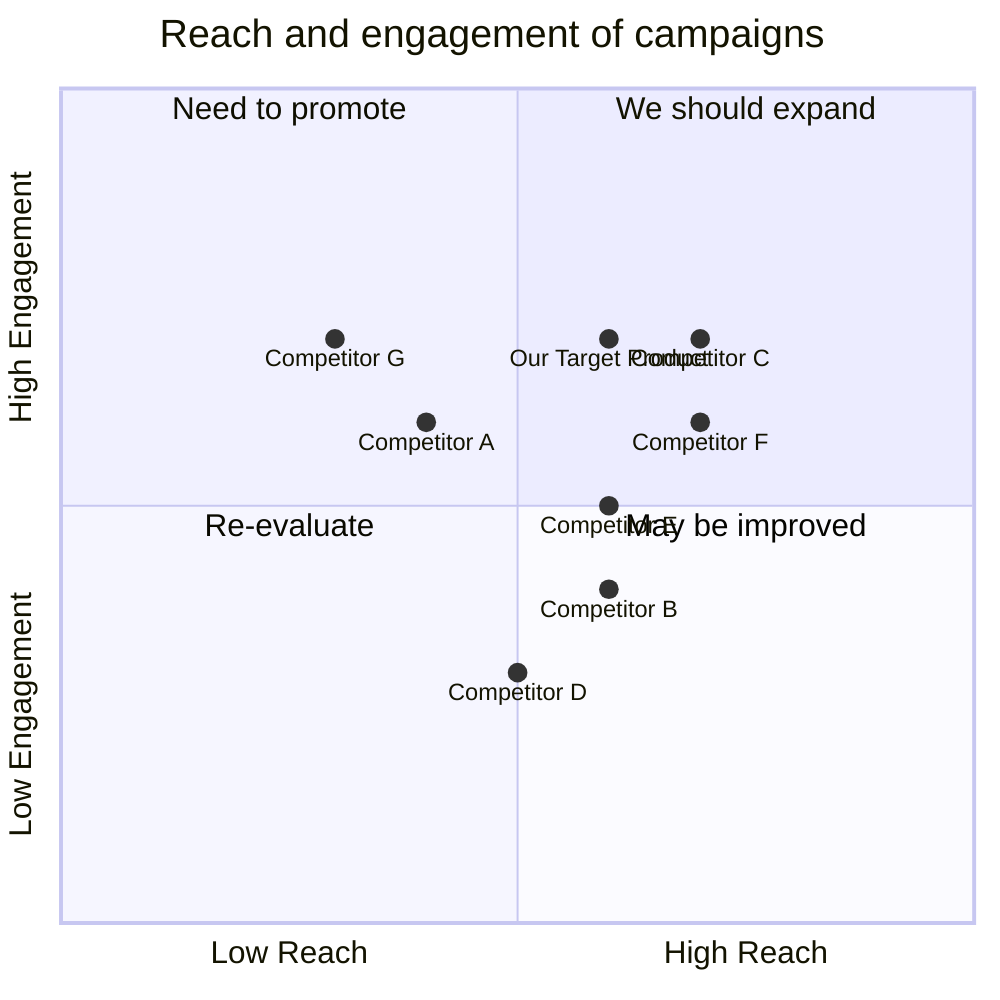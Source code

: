 quadrantChart
    title Reach and engagement of campaigns
    x-axis Low Reach --> High Reach
    y-axis Low Engagement --> High Engagement
    quadrant-1 We should expand
    quadrant-2 Need to promote
    quadrant-3 Re-evaluate
    quadrant-4 May be improved
    "Competitor A": [0.4, 0.6]
    "Competitor B": [0.6, 0.4]
    "Competitor C": [0.7, 0.7]
    "Competitor D": [0.5, 0.3]
    "Competitor E": [0.6, 0.5]
    "Competitor F": [0.7, 0.6]
    "Competitor G": [0.3, 0.7]
    "Our Target Product": [0.6, 0.7]